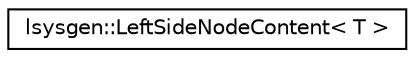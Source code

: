 digraph "Graphical Class Hierarchy"
{
 // LATEX_PDF_SIZE
  edge [fontname="Helvetica",fontsize="10",labelfontname="Helvetica",labelfontsize="10"];
  node [fontname="Helvetica",fontsize="10",shape=record];
  rankdir="LR";
  Node0 [label="lsysgen::LeftSideNodeContent\< T \>",height=0.2,width=0.4,color="black", fillcolor="white", style="filled",URL="$classlsysgen_1_1LeftSideNodeContent.html",tooltip=" "];
}
